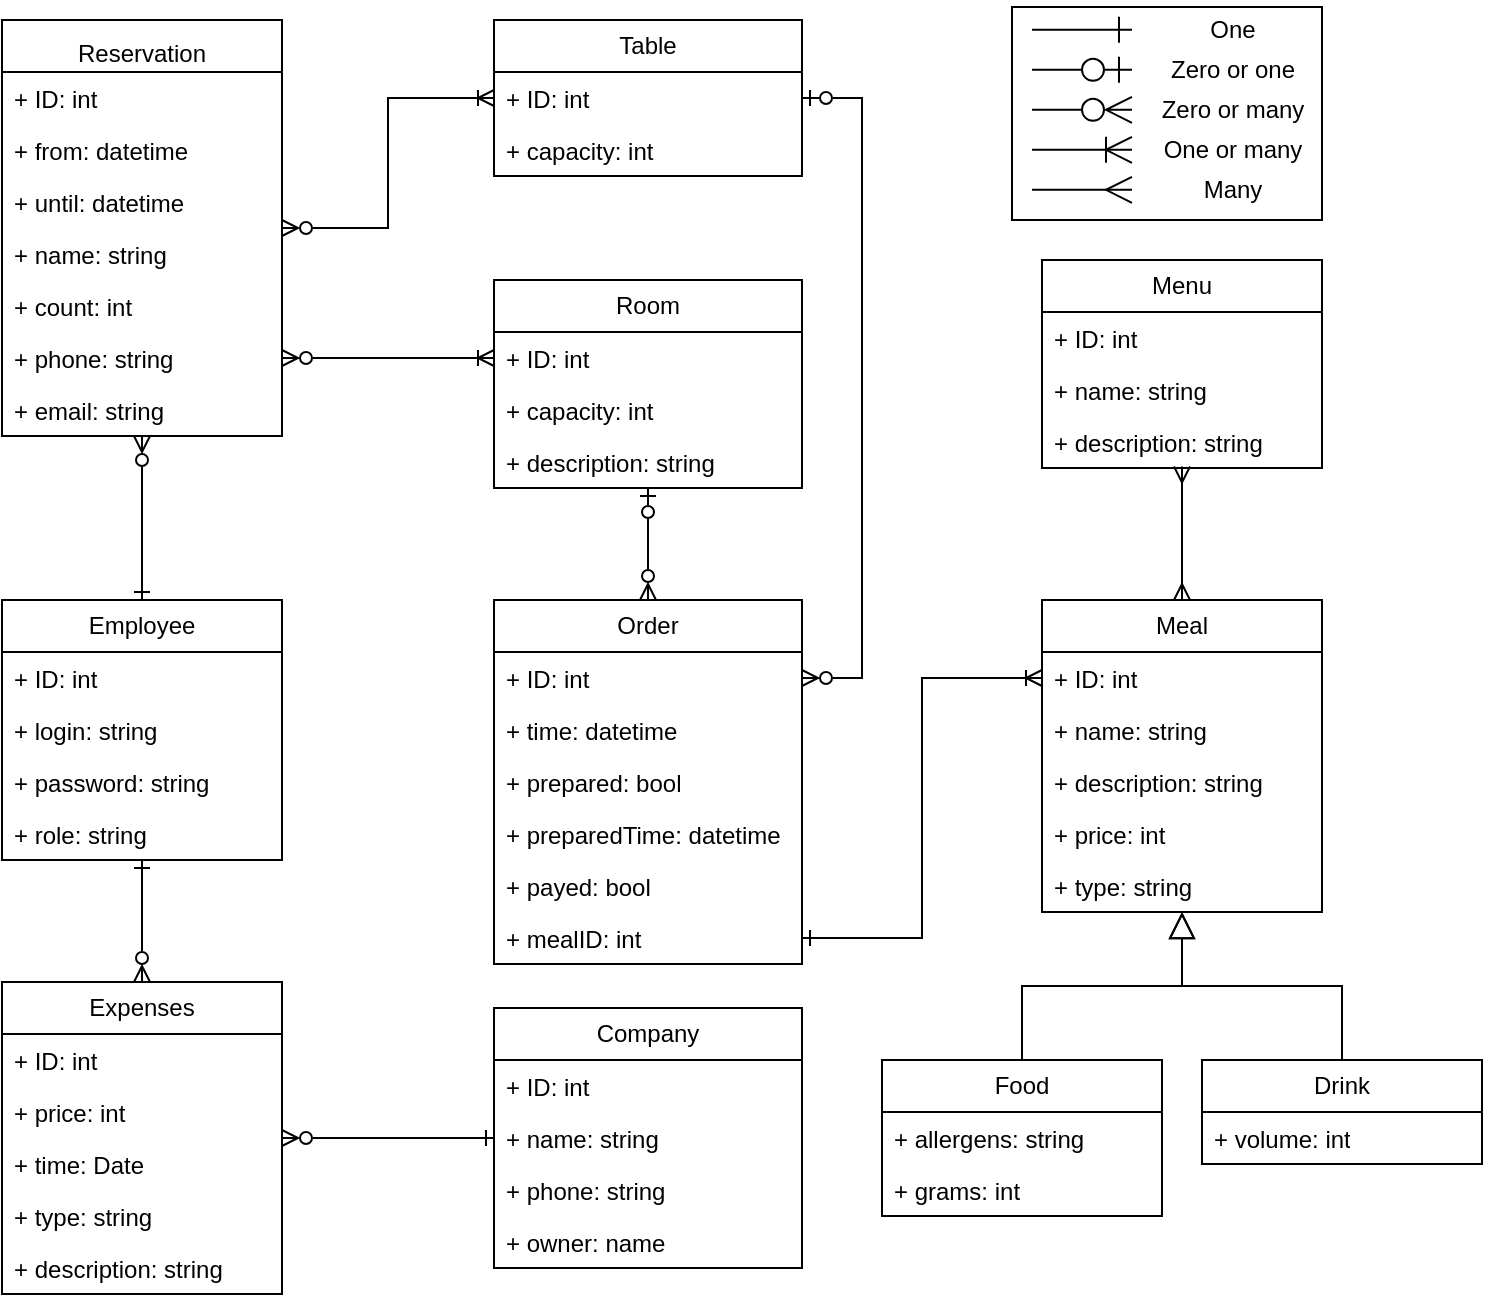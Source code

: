 <mxfile>
    <diagram id="C5RBs43oDa-KdzZeNtuy" name="Page-1">
        <mxGraphModel dx="1216" dy="1306" grid="1" gridSize="10" guides="1" tooltips="1" connect="1" arrows="1" fold="1" page="1" pageScale="1" pageWidth="1169" pageHeight="827" math="0" shadow="0">
            <root>
                <mxCell id="WIyWlLk6GJQsqaUBKTNV-0"/>
                <mxCell id="WIyWlLk6GJQsqaUBKTNV-1" parent="WIyWlLk6GJQsqaUBKTNV-0"/>
                <mxCell id="12" value="" style="rounded=0;whiteSpace=wrap;html=1;fontSize=12;" parent="WIyWlLk6GJQsqaUBKTNV-1" vertex="1">
                    <mxGeometry x="575" y="-816.5" width="155" height="106.5" as="geometry"/>
                </mxCell>
                <mxCell id="81g2fxTkUraFjSFszNYN-0" value="Reservation" style="swimlane;fontStyle=0;childLayout=stackLayout;horizontal=1;startSize=26;fillColor=none;horizontalStack=0;resizeParent=1;resizeParentMax=0;resizeLast=0;collapsible=1;marginBottom=0;whiteSpace=wrap;html=1;verticalAlign=bottom;fontSize=12;" parent="WIyWlLk6GJQsqaUBKTNV-1" vertex="1">
                    <mxGeometry x="70" y="-810" width="140" height="208" as="geometry"/>
                </mxCell>
                <mxCell id="81g2fxTkUraFjSFszNYN-1" value="+ ID: int" style="text;strokeColor=none;fillColor=none;align=left;verticalAlign=top;spacingLeft=4;spacingRight=4;overflow=hidden;rotatable=0;points=[[0,0.5],[1,0.5]];portConstraint=eastwest;whiteSpace=wrap;html=1;fontSize=12;" parent="81g2fxTkUraFjSFszNYN-0" vertex="1">
                    <mxGeometry y="26" width="140" height="26" as="geometry"/>
                </mxCell>
                <mxCell id="81g2fxTkUraFjSFszNYN-2" value="+ from: datetime" style="text;strokeColor=none;fillColor=none;align=left;verticalAlign=top;spacingLeft=4;spacingRight=4;overflow=hidden;rotatable=0;points=[[0,0.5],[1,0.5]];portConstraint=eastwest;whiteSpace=wrap;html=1;fontSize=12;" parent="81g2fxTkUraFjSFszNYN-0" vertex="1">
                    <mxGeometry y="52" width="140" height="26" as="geometry"/>
                </mxCell>
                <mxCell id="81g2fxTkUraFjSFszNYN-3" value="+ until: datetime" style="text;strokeColor=none;fillColor=none;align=left;verticalAlign=top;spacingLeft=4;spacingRight=4;overflow=hidden;rotatable=0;points=[[0,0.5],[1,0.5]];portConstraint=eastwest;whiteSpace=wrap;html=1;fontSize=12;" parent="81g2fxTkUraFjSFszNYN-0" vertex="1">
                    <mxGeometry y="78" width="140" height="26" as="geometry"/>
                </mxCell>
                <mxCell id="81g2fxTkUraFjSFszNYN-13" value="+ name: string" style="text;strokeColor=none;fillColor=none;align=left;verticalAlign=top;spacingLeft=4;spacingRight=4;overflow=hidden;rotatable=0;points=[[0,0.5],[1,0.5]];portConstraint=eastwest;whiteSpace=wrap;html=1;fontSize=12;" parent="81g2fxTkUraFjSFszNYN-0" vertex="1">
                    <mxGeometry y="104" width="140" height="26" as="geometry"/>
                </mxCell>
                <mxCell id="81g2fxTkUraFjSFszNYN-14" value="+ count: int" style="text;strokeColor=none;fillColor=none;align=left;verticalAlign=top;spacingLeft=4;spacingRight=4;overflow=hidden;rotatable=0;points=[[0,0.5],[1,0.5]];portConstraint=eastwest;whiteSpace=wrap;html=1;fontSize=12;" parent="81g2fxTkUraFjSFszNYN-0" vertex="1">
                    <mxGeometry y="130" width="140" height="26" as="geometry"/>
                </mxCell>
                <mxCell id="81g2fxTkUraFjSFszNYN-12" value="+ phone: string" style="text;strokeColor=none;fillColor=none;align=left;verticalAlign=top;spacingLeft=4;spacingRight=4;overflow=hidden;rotatable=0;points=[[0,0.5],[1,0.5]];portConstraint=eastwest;whiteSpace=wrap;html=1;fontSize=12;" parent="81g2fxTkUraFjSFszNYN-0" vertex="1">
                    <mxGeometry y="156" width="140" height="26" as="geometry"/>
                </mxCell>
                <mxCell id="81g2fxTkUraFjSFszNYN-16" value="+ email: string" style="text;strokeColor=none;fillColor=none;align=left;verticalAlign=top;spacingLeft=4;spacingRight=4;overflow=hidden;rotatable=0;points=[[0,0.5],[1,0.5]];portConstraint=eastwest;whiteSpace=wrap;html=1;fontSize=12;" parent="81g2fxTkUraFjSFszNYN-0" vertex="1">
                    <mxGeometry y="182" width="140" height="26" as="geometry"/>
                </mxCell>
                <mxCell id="81g2fxTkUraFjSFszNYN-4" value="Room" style="swimlane;fontStyle=0;childLayout=stackLayout;horizontal=1;startSize=26;fillColor=none;horizontalStack=0;resizeParent=1;resizeParentMax=0;resizeLast=0;collapsible=1;marginBottom=0;whiteSpace=wrap;html=1;fontSize=12;" parent="WIyWlLk6GJQsqaUBKTNV-1" vertex="1">
                    <mxGeometry x="316" y="-680" width="154" height="104" as="geometry"/>
                </mxCell>
                <mxCell id="81g2fxTkUraFjSFszNYN-17" value="+ ID: int" style="text;strokeColor=none;fillColor=none;align=left;verticalAlign=top;spacingLeft=4;spacingRight=4;overflow=hidden;rotatable=0;points=[[0,0.5],[1,0.5]];portConstraint=eastwest;whiteSpace=wrap;html=1;fontSize=12;" parent="81g2fxTkUraFjSFszNYN-4" vertex="1">
                    <mxGeometry y="26" width="154" height="26" as="geometry"/>
                </mxCell>
                <mxCell id="81g2fxTkUraFjSFszNYN-5" value="+ capacity: int" style="text;strokeColor=none;fillColor=none;align=left;verticalAlign=top;spacingLeft=4;spacingRight=4;overflow=hidden;rotatable=0;points=[[0,0.5],[1,0.5]];portConstraint=eastwest;whiteSpace=wrap;html=1;fontSize=12;" parent="81g2fxTkUraFjSFszNYN-4" vertex="1">
                    <mxGeometry y="52" width="154" height="26" as="geometry"/>
                </mxCell>
                <mxCell id="81g2fxTkUraFjSFszNYN-6" value="+ description: string" style="text;strokeColor=none;fillColor=none;align=left;verticalAlign=top;spacingLeft=4;spacingRight=4;overflow=hidden;rotatable=0;points=[[0,0.5],[1,0.5]];portConstraint=eastwest;whiteSpace=wrap;html=1;fontSize=12;" parent="81g2fxTkUraFjSFszNYN-4" vertex="1">
                    <mxGeometry y="78" width="154" height="26" as="geometry"/>
                </mxCell>
                <mxCell id="81g2fxTkUraFjSFszNYN-8" value="Expenses" style="swimlane;fontStyle=0;childLayout=stackLayout;horizontal=1;startSize=26;fillColor=none;horizontalStack=0;resizeParent=1;resizeParentMax=0;resizeLast=0;collapsible=1;marginBottom=0;whiteSpace=wrap;html=1;fontSize=12;" parent="WIyWlLk6GJQsqaUBKTNV-1" vertex="1">
                    <mxGeometry x="70" y="-329" width="140" height="156" as="geometry"/>
                </mxCell>
                <mxCell id="81g2fxTkUraFjSFszNYN-31" value="+ ID: int" style="text;strokeColor=none;fillColor=none;align=left;verticalAlign=top;spacingLeft=4;spacingRight=4;overflow=hidden;rotatable=0;points=[[0,0.5],[1,0.5]];portConstraint=eastwest;whiteSpace=wrap;html=1;fontSize=12;" parent="81g2fxTkUraFjSFszNYN-8" vertex="1">
                    <mxGeometry y="26" width="140" height="26" as="geometry"/>
                </mxCell>
                <mxCell id="81g2fxTkUraFjSFszNYN-9" value="+ price: int" style="text;strokeColor=none;fillColor=none;align=left;verticalAlign=top;spacingLeft=4;spacingRight=4;overflow=hidden;rotatable=0;points=[[0,0.5],[1,0.5]];portConstraint=eastwest;whiteSpace=wrap;html=1;fontSize=12;" parent="81g2fxTkUraFjSFszNYN-8" vertex="1">
                    <mxGeometry y="52" width="140" height="26" as="geometry"/>
                </mxCell>
                <mxCell id="81g2fxTkUraFjSFszNYN-10" value="+ time: Date" style="text;strokeColor=none;fillColor=none;align=left;verticalAlign=top;spacingLeft=4;spacingRight=4;overflow=hidden;rotatable=0;points=[[0,0.5],[1,0.5]];portConstraint=eastwest;whiteSpace=wrap;html=1;fontSize=12;" parent="81g2fxTkUraFjSFszNYN-8" vertex="1">
                    <mxGeometry y="78" width="140" height="26" as="geometry"/>
                </mxCell>
                <mxCell id="81g2fxTkUraFjSFszNYN-11" value="+ type: string" style="text;strokeColor=none;fillColor=none;align=left;verticalAlign=top;spacingLeft=4;spacingRight=4;overflow=hidden;rotatable=0;points=[[0,0.5],[1,0.5]];portConstraint=eastwest;whiteSpace=wrap;html=1;fontSize=12;" parent="81g2fxTkUraFjSFszNYN-8" vertex="1">
                    <mxGeometry y="104" width="140" height="26" as="geometry"/>
                </mxCell>
                <mxCell id="81g2fxTkUraFjSFszNYN-32" value="+ description: string" style="text;strokeColor=none;fillColor=none;align=left;verticalAlign=top;spacingLeft=4;spacingRight=4;overflow=hidden;rotatable=0;points=[[0,0.5],[1,0.5]];portConstraint=eastwest;whiteSpace=wrap;html=1;fontSize=12;" parent="81g2fxTkUraFjSFszNYN-8" vertex="1">
                    <mxGeometry y="130" width="140" height="26" as="geometry"/>
                </mxCell>
                <mxCell id="81g2fxTkUraFjSFszNYN-18" value="Table" style="swimlane;fontStyle=0;childLayout=stackLayout;horizontal=1;startSize=26;fillColor=none;horizontalStack=0;resizeParent=1;resizeParentMax=0;resizeLast=0;collapsible=1;marginBottom=0;whiteSpace=wrap;html=1;fontSize=12;" parent="WIyWlLk6GJQsqaUBKTNV-1" vertex="1">
                    <mxGeometry x="316" y="-810" width="154" height="78" as="geometry"/>
                </mxCell>
                <mxCell id="81g2fxTkUraFjSFszNYN-19" value="+ ID: int" style="text;strokeColor=none;fillColor=none;align=left;verticalAlign=top;spacingLeft=4;spacingRight=4;overflow=hidden;rotatable=0;points=[[0,0.5],[1,0.5]];portConstraint=eastwest;whiteSpace=wrap;html=1;fontSize=12;" parent="81g2fxTkUraFjSFszNYN-18" vertex="1">
                    <mxGeometry y="26" width="154" height="26" as="geometry"/>
                </mxCell>
                <mxCell id="81g2fxTkUraFjSFszNYN-20" value="+ capacity: int" style="text;strokeColor=none;fillColor=none;align=left;verticalAlign=top;spacingLeft=4;spacingRight=4;overflow=hidden;rotatable=0;points=[[0,0.5],[1,0.5]];portConstraint=eastwest;whiteSpace=wrap;html=1;fontSize=12;" parent="81g2fxTkUraFjSFszNYN-18" vertex="1">
                    <mxGeometry y="52" width="154" height="26" as="geometry"/>
                </mxCell>
                <mxCell id="81g2fxTkUraFjSFszNYN-67" value="" style="edgeStyle=orthogonalEdgeStyle;rounded=0;orthogonalLoop=1;jettySize=auto;html=1;startArrow=ERone;startFill=0;endArrow=ERzeroToMany;endFill=0;fontSize=12;" parent="WIyWlLk6GJQsqaUBKTNV-1" source="81g2fxTkUraFjSFszNYN-22" target="81g2fxTkUraFjSFszNYN-0" edge="1">
                    <mxGeometry relative="1" as="geometry"/>
                </mxCell>
                <mxCell id="81g2fxTkUraFjSFszNYN-22" value="Employee" style="swimlane;fontStyle=0;childLayout=stackLayout;horizontal=1;startSize=26;fillColor=none;horizontalStack=0;resizeParent=1;resizeParentMax=0;resizeLast=0;collapsible=1;marginBottom=0;whiteSpace=wrap;html=1;fontSize=12;" parent="WIyWlLk6GJQsqaUBKTNV-1" vertex="1">
                    <mxGeometry x="70" y="-520" width="140" height="130" as="geometry"/>
                </mxCell>
                <mxCell id="81g2fxTkUraFjSFszNYN-30" value="+ ID: int" style="text;strokeColor=none;fillColor=none;align=left;verticalAlign=top;spacingLeft=4;spacingRight=4;overflow=hidden;rotatable=0;points=[[0,0.5],[1,0.5]];portConstraint=eastwest;whiteSpace=wrap;html=1;fontSize=12;" parent="81g2fxTkUraFjSFszNYN-22" vertex="1">
                    <mxGeometry y="26" width="140" height="26" as="geometry"/>
                </mxCell>
                <mxCell id="81g2fxTkUraFjSFszNYN-23" value="+ login: string" style="text;strokeColor=none;fillColor=none;align=left;verticalAlign=top;spacingLeft=4;spacingRight=4;overflow=hidden;rotatable=0;points=[[0,0.5],[1,0.5]];portConstraint=eastwest;whiteSpace=wrap;html=1;fontSize=12;" parent="81g2fxTkUraFjSFszNYN-22" vertex="1">
                    <mxGeometry y="52" width="140" height="26" as="geometry"/>
                </mxCell>
                <mxCell id="81g2fxTkUraFjSFszNYN-24" value="+ password: string" style="text;strokeColor=none;fillColor=none;align=left;verticalAlign=top;spacingLeft=4;spacingRight=4;overflow=hidden;rotatable=0;points=[[0,0.5],[1,0.5]];portConstraint=eastwest;whiteSpace=wrap;html=1;fontSize=12;" parent="81g2fxTkUraFjSFszNYN-22" vertex="1">
                    <mxGeometry y="78" width="140" height="26" as="geometry"/>
                </mxCell>
                <mxCell id="81g2fxTkUraFjSFszNYN-25" value="+ role: string" style="text;strokeColor=none;fillColor=none;align=left;verticalAlign=top;spacingLeft=4;spacingRight=4;overflow=hidden;rotatable=0;points=[[0,0.5],[1,0.5]];portConstraint=eastwest;whiteSpace=wrap;html=1;fontSize=12;" parent="81g2fxTkUraFjSFszNYN-22" vertex="1">
                    <mxGeometry y="104" width="140" height="26" as="geometry"/>
                </mxCell>
                <mxCell id="9" style="edgeStyle=orthogonalEdgeStyle;html=1;exitX=0.5;exitY=0;exitDx=0;exitDy=0;entryX=0.5;entryY=1;entryDx=0;entryDy=0;rounded=0;endArrow=block;endFill=0;strokeWidth=1;endSize=11;fontSize=12;" parent="WIyWlLk6GJQsqaUBKTNV-1" source="81g2fxTkUraFjSFszNYN-26" target="1" edge="1">
                    <mxGeometry relative="1" as="geometry"/>
                </mxCell>
                <mxCell id="81g2fxTkUraFjSFszNYN-26" value="Food" style="swimlane;fontStyle=0;childLayout=stackLayout;horizontal=1;startSize=26;fillColor=none;horizontalStack=0;resizeParent=1;resizeParentMax=0;resizeLast=0;collapsible=1;marginBottom=0;whiteSpace=wrap;html=1;fontSize=12;" parent="WIyWlLk6GJQsqaUBKTNV-1" vertex="1">
                    <mxGeometry x="510" y="-290" width="140" height="78" as="geometry"/>
                </mxCell>
                <mxCell id="81g2fxTkUraFjSFszNYN-27" value="+ allergens: string" style="text;strokeColor=none;fillColor=none;align=left;verticalAlign=top;spacingLeft=4;spacingRight=4;overflow=hidden;rotatable=0;points=[[0,0.5],[1,0.5]];portConstraint=eastwest;whiteSpace=wrap;html=1;fontSize=12;" parent="81g2fxTkUraFjSFszNYN-26" vertex="1">
                    <mxGeometry y="26" width="140" height="26" as="geometry"/>
                </mxCell>
                <mxCell id="81g2fxTkUraFjSFszNYN-28" value="+ grams: int" style="text;strokeColor=none;fillColor=none;align=left;verticalAlign=top;spacingLeft=4;spacingRight=4;overflow=hidden;rotatable=0;points=[[0,0.5],[1,0.5]];portConstraint=eastwest;whiteSpace=wrap;html=1;fontSize=12;" parent="81g2fxTkUraFjSFszNYN-26" vertex="1">
                    <mxGeometry y="52" width="140" height="26" as="geometry"/>
                </mxCell>
                <mxCell id="81g2fxTkUraFjSFszNYN-33" value="Company" style="swimlane;fontStyle=0;childLayout=stackLayout;horizontal=1;startSize=26;fillColor=none;horizontalStack=0;resizeParent=1;resizeParentMax=0;resizeLast=0;collapsible=1;marginBottom=0;whiteSpace=wrap;html=1;fontSize=12;" parent="WIyWlLk6GJQsqaUBKTNV-1" vertex="1">
                    <mxGeometry x="316" y="-316" width="154" height="130" as="geometry"/>
                </mxCell>
                <mxCell id="81g2fxTkUraFjSFszNYN-37" value="+ ID: int" style="text;strokeColor=none;fillColor=none;align=left;verticalAlign=top;spacingLeft=4;spacingRight=4;overflow=hidden;rotatable=0;points=[[0,0.5],[1,0.5]];portConstraint=eastwest;whiteSpace=wrap;html=1;fontSize=12;" parent="81g2fxTkUraFjSFszNYN-33" vertex="1">
                    <mxGeometry y="26" width="154" height="26" as="geometry"/>
                </mxCell>
                <mxCell id="81g2fxTkUraFjSFszNYN-38" value="+ name: string" style="text;strokeColor=none;fillColor=none;align=left;verticalAlign=top;spacingLeft=4;spacingRight=4;overflow=hidden;rotatable=0;points=[[0,0.5],[1,0.5]];portConstraint=eastwest;whiteSpace=wrap;html=1;fontSize=12;" parent="81g2fxTkUraFjSFszNYN-33" vertex="1">
                    <mxGeometry y="52" width="154" height="26" as="geometry"/>
                </mxCell>
                <mxCell id="81g2fxTkUraFjSFszNYN-39" value="+ phone: string" style="text;strokeColor=none;fillColor=none;align=left;verticalAlign=top;spacingLeft=4;spacingRight=4;overflow=hidden;rotatable=0;points=[[0,0.5],[1,0.5]];portConstraint=eastwest;whiteSpace=wrap;html=1;fontSize=12;" parent="81g2fxTkUraFjSFszNYN-33" vertex="1">
                    <mxGeometry y="78" width="154" height="26" as="geometry"/>
                </mxCell>
                <mxCell id="81g2fxTkUraFjSFszNYN-34" value="+ owner: name" style="text;strokeColor=none;fillColor=none;align=left;verticalAlign=top;spacingLeft=4;spacingRight=4;overflow=hidden;rotatable=0;points=[[0,0.5],[1,0.5]];portConstraint=eastwest;whiteSpace=wrap;html=1;fontSize=12;" parent="81g2fxTkUraFjSFszNYN-33" vertex="1">
                    <mxGeometry y="104" width="154" height="26" as="geometry"/>
                </mxCell>
                <mxCell id="81g2fxTkUraFjSFszNYN-40" value="Menu" style="swimlane;fontStyle=0;childLayout=stackLayout;horizontal=1;startSize=26;fillColor=none;horizontalStack=0;resizeParent=1;resizeParentMax=0;resizeLast=0;collapsible=1;marginBottom=0;whiteSpace=wrap;html=1;fontSize=12;" parent="WIyWlLk6GJQsqaUBKTNV-1" vertex="1">
                    <mxGeometry x="590" y="-690" width="140" height="104" as="geometry"/>
                </mxCell>
                <mxCell id="81g2fxTkUraFjSFszNYN-64" value="+ ID: int" style="text;strokeColor=none;fillColor=none;align=left;verticalAlign=top;spacingLeft=4;spacingRight=4;overflow=hidden;rotatable=0;points=[[0,0.5],[1,0.5]];portConstraint=eastwest;whiteSpace=wrap;html=1;fontSize=12;" parent="81g2fxTkUraFjSFszNYN-40" vertex="1">
                    <mxGeometry y="26" width="140" height="26" as="geometry"/>
                </mxCell>
                <mxCell id="81g2fxTkUraFjSFszNYN-65" value="+ name: string" style="text;strokeColor=none;fillColor=none;align=left;verticalAlign=top;spacingLeft=4;spacingRight=4;overflow=hidden;rotatable=0;points=[[0,0.5],[1,0.5]];portConstraint=eastwest;whiteSpace=wrap;html=1;fontSize=12;" parent="81g2fxTkUraFjSFszNYN-40" vertex="1">
                    <mxGeometry y="52" width="140" height="26" as="geometry"/>
                </mxCell>
                <mxCell id="81g2fxTkUraFjSFszNYN-66" value="+ description: string" style="text;strokeColor=none;fillColor=none;align=left;verticalAlign=top;spacingLeft=4;spacingRight=4;overflow=hidden;rotatable=0;points=[[0,0.5],[1,0.5]];portConstraint=eastwest;whiteSpace=wrap;html=1;fontSize=12;" parent="81g2fxTkUraFjSFszNYN-40" vertex="1">
                    <mxGeometry y="78" width="140" height="26" as="geometry"/>
                </mxCell>
                <mxCell id="81g2fxTkUraFjSFszNYN-44" value="Order" style="swimlane;fontStyle=0;childLayout=stackLayout;horizontal=1;startSize=26;fillColor=none;horizontalStack=0;resizeParent=1;resizeParentMax=0;resizeLast=0;collapsible=1;marginBottom=0;whiteSpace=wrap;html=1;fontSize=12;" parent="WIyWlLk6GJQsqaUBKTNV-1" vertex="1">
                    <mxGeometry x="316" y="-520" width="154" height="182" as="geometry"/>
                </mxCell>
                <mxCell id="81g2fxTkUraFjSFszNYN-48" value="+ ID: int" style="text;strokeColor=none;fillColor=none;align=left;verticalAlign=top;spacingLeft=4;spacingRight=4;overflow=hidden;rotatable=0;points=[[0,0.5],[1,0.5]];portConstraint=eastwest;whiteSpace=wrap;html=1;fontSize=12;" parent="81g2fxTkUraFjSFszNYN-44" vertex="1">
                    <mxGeometry y="26" width="154" height="26" as="geometry"/>
                </mxCell>
                <mxCell id="81g2fxTkUraFjSFszNYN-49" value="+ time: datetime" style="text;strokeColor=none;fillColor=none;align=left;verticalAlign=top;spacingLeft=4;spacingRight=4;overflow=hidden;rotatable=0;points=[[0,0.5],[1,0.5]];portConstraint=eastwest;whiteSpace=wrap;html=1;fontSize=12;" parent="81g2fxTkUraFjSFszNYN-44" vertex="1">
                    <mxGeometry y="52" width="154" height="26" as="geometry"/>
                </mxCell>
                <mxCell id="81g2fxTkUraFjSFszNYN-45" value="+ prepared: bool" style="text;strokeColor=none;fillColor=none;align=left;verticalAlign=top;spacingLeft=4;spacingRight=4;overflow=hidden;rotatable=0;points=[[0,0.5],[1,0.5]];portConstraint=eastwest;whiteSpace=wrap;html=1;fontSize=12;" parent="81g2fxTkUraFjSFszNYN-44" vertex="1">
                    <mxGeometry y="78" width="154" height="26" as="geometry"/>
                </mxCell>
                <mxCell id="81g2fxTkUraFjSFszNYN-46" value="+ preparedTime: datetime" style="text;strokeColor=none;fillColor=none;align=left;verticalAlign=top;spacingLeft=4;spacingRight=4;overflow=hidden;rotatable=0;points=[[0,0.5],[1,0.5]];portConstraint=eastwest;whiteSpace=wrap;html=1;fontSize=12;" parent="81g2fxTkUraFjSFszNYN-44" vertex="1">
                    <mxGeometry y="104" width="154" height="26" as="geometry"/>
                </mxCell>
                <mxCell id="81g2fxTkUraFjSFszNYN-47" value="+ payed: bool" style="text;strokeColor=none;fillColor=none;align=left;verticalAlign=top;spacingLeft=4;spacingRight=4;overflow=hidden;rotatable=0;points=[[0,0.5],[1,0.5]];portConstraint=eastwest;whiteSpace=wrap;html=1;fontSize=12;" parent="81g2fxTkUraFjSFszNYN-44" vertex="1">
                    <mxGeometry y="130" width="154" height="26" as="geometry"/>
                </mxCell>
                <mxCell id="31" value="+ mealID: int" style="text;strokeColor=none;fillColor=none;align=left;verticalAlign=top;spacingLeft=4;spacingRight=4;overflow=hidden;rotatable=0;points=[[0,0.5],[1,0.5]];portConstraint=eastwest;whiteSpace=wrap;html=1;fontSize=12;" parent="81g2fxTkUraFjSFszNYN-44" vertex="1">
                    <mxGeometry y="156" width="154" height="26" as="geometry"/>
                </mxCell>
                <mxCell id="10" style="edgeStyle=orthogonalEdgeStyle;html=1;exitX=0.5;exitY=0;exitDx=0;exitDy=0;entryX=0.5;entryY=1;entryDx=0;entryDy=0;endArrow=block;endFill=0;rounded=0;strokeWidth=1;endSize=11;fontSize=12;" parent="WIyWlLk6GJQsqaUBKTNV-1" source="81g2fxTkUraFjSFszNYN-55" target="1" edge="1">
                    <mxGeometry relative="1" as="geometry"/>
                </mxCell>
                <mxCell id="81g2fxTkUraFjSFszNYN-55" value="Drink" style="swimlane;fontStyle=0;childLayout=stackLayout;horizontal=1;startSize=26;fillColor=none;horizontalStack=0;resizeParent=1;resizeParentMax=0;resizeLast=0;collapsible=1;marginBottom=0;whiteSpace=wrap;html=1;fontSize=12;" parent="WIyWlLk6GJQsqaUBKTNV-1" vertex="1">
                    <mxGeometry x="670" y="-290" width="140" height="52" as="geometry"/>
                </mxCell>
                <mxCell id="81g2fxTkUraFjSFszNYN-62" value="+ volume: int" style="text;strokeColor=none;fillColor=none;align=left;verticalAlign=top;spacingLeft=4;spacingRight=4;overflow=hidden;rotatable=0;points=[[0,0.5],[1,0.5]];portConstraint=eastwest;whiteSpace=wrap;html=1;fontSize=12;" parent="81g2fxTkUraFjSFszNYN-55" vertex="1">
                    <mxGeometry y="26" width="140" height="26" as="geometry"/>
                </mxCell>
                <mxCell id="81g2fxTkUraFjSFszNYN-70" style="edgeStyle=orthogonalEdgeStyle;rounded=0;orthogonalLoop=1;jettySize=auto;html=1;startArrow=ERzeroToMany;startFill=0;endArrow=ERoneToMany;endFill=0;fontSize=12;" parent="WIyWlLk6GJQsqaUBKTNV-1" source="81g2fxTkUraFjSFszNYN-0" target="81g2fxTkUraFjSFszNYN-18" edge="1">
                    <mxGeometry relative="1" as="geometry"/>
                </mxCell>
                <mxCell id="81g2fxTkUraFjSFszNYN-73" style="edgeStyle=orthogonalEdgeStyle;rounded=0;orthogonalLoop=1;jettySize=auto;html=1;entryX=0;entryY=0.5;entryDx=0;entryDy=0;startArrow=ERzeroToMany;startFill=0;endArrow=ERoneToMany;endFill=0;fontSize=12;" parent="WIyWlLk6GJQsqaUBKTNV-1" source="81g2fxTkUraFjSFszNYN-12" target="81g2fxTkUraFjSFszNYN-17" edge="1">
                    <mxGeometry relative="1" as="geometry"/>
                </mxCell>
                <mxCell id="81g2fxTkUraFjSFszNYN-75" style="rounded=0;orthogonalLoop=1;jettySize=auto;html=1;edgeStyle=orthogonalEdgeStyle;startArrow=ERzeroToMany;startFill=0;endArrow=ERzeroToOne;endFill=0;fontSize=12;" parent="WIyWlLk6GJQsqaUBKTNV-1" source="81g2fxTkUraFjSFszNYN-44" target="81g2fxTkUraFjSFszNYN-4" edge="1">
                    <mxGeometry relative="1" as="geometry">
                        <mxPoint x="400" y="-570" as="targetPoint"/>
                    </mxGeometry>
                </mxCell>
                <mxCell id="81g2fxTkUraFjSFszNYN-78" style="edgeStyle=orthogonalEdgeStyle;rounded=0;orthogonalLoop=1;jettySize=auto;html=1;endArrow=ERzeroToOne;endFill=0;startArrow=ERzeroToMany;startFill=0;fontSize=12;" parent="WIyWlLk6GJQsqaUBKTNV-1" source="81g2fxTkUraFjSFszNYN-44" target="81g2fxTkUraFjSFszNYN-18" edge="1">
                    <mxGeometry relative="1" as="geometry">
                        <Array as="points">
                            <mxPoint x="500" y="-481"/>
                            <mxPoint x="500" y="-771"/>
                        </Array>
                    </mxGeometry>
                </mxCell>
                <mxCell id="81g2fxTkUraFjSFszNYN-80" style="edgeStyle=orthogonalEdgeStyle;rounded=0;orthogonalLoop=1;jettySize=auto;html=1;startArrow=ERone;startFill=0;endArrow=ERoneToMany;endFill=0;fontSize=12;" parent="WIyWlLk6GJQsqaUBKTNV-1" source="31" target="2" edge="1">
                    <mxGeometry relative="1" as="geometry"/>
                </mxCell>
                <mxCell id="81g2fxTkUraFjSFszNYN-81" style="edgeStyle=orthogonalEdgeStyle;rounded=0;orthogonalLoop=1;jettySize=auto;html=1;entryX=0.5;entryY=0.971;entryDx=0;entryDy=0;entryPerimeter=0;startArrow=ERmany;startFill=0;endArrow=ERmany;endFill=0;fontSize=12;" parent="WIyWlLk6GJQsqaUBKTNV-1" source="1" target="81g2fxTkUraFjSFszNYN-66" edge="1">
                    <mxGeometry relative="1" as="geometry"/>
                </mxCell>
                <mxCell id="81g2fxTkUraFjSFszNYN-83" style="edgeStyle=orthogonalEdgeStyle;rounded=0;orthogonalLoop=1;jettySize=auto;html=1;exitX=0;exitY=0.5;exitDx=0;exitDy=0;endArrow=ERzeroToMany;endFill=0;startArrow=ERone;startFill=0;fontSize=12;" parent="WIyWlLk6GJQsqaUBKTNV-1" source="81g2fxTkUraFjSFszNYN-38" target="81g2fxTkUraFjSFszNYN-8" edge="1">
                    <mxGeometry relative="1" as="geometry"/>
                </mxCell>
                <mxCell id="81g2fxTkUraFjSFszNYN-84" style="edgeStyle=orthogonalEdgeStyle;rounded=0;orthogonalLoop=1;jettySize=auto;html=1;endArrow=ERone;endFill=0;startArrow=ERzeroToMany;startFill=0;fontSize=12;" parent="WIyWlLk6GJQsqaUBKTNV-1" source="81g2fxTkUraFjSFszNYN-8" target="81g2fxTkUraFjSFszNYN-22" edge="1">
                    <mxGeometry relative="1" as="geometry"/>
                </mxCell>
                <mxCell id="1" value="Meal" style="swimlane;fontStyle=0;childLayout=stackLayout;horizontal=1;startSize=26;fillColor=none;horizontalStack=0;resizeParent=1;resizeParentMax=0;resizeLast=0;collapsible=1;marginBottom=0;whiteSpace=wrap;html=1;fontSize=12;" parent="WIyWlLk6GJQsqaUBKTNV-1" vertex="1">
                    <mxGeometry x="590" y="-520" width="140" height="156" as="geometry"/>
                </mxCell>
                <mxCell id="2" value="+ ID: int" style="text;strokeColor=none;fillColor=none;align=left;verticalAlign=top;spacingLeft=4;spacingRight=4;overflow=hidden;rotatable=0;points=[[0,0.5],[1,0.5]];portConstraint=eastwest;whiteSpace=wrap;html=1;fontSize=12;" parent="1" vertex="1">
                    <mxGeometry y="26" width="140" height="26" as="geometry"/>
                </mxCell>
                <mxCell id="3" value="+ name: string" style="text;strokeColor=none;fillColor=none;align=left;verticalAlign=top;spacingLeft=4;spacingRight=4;overflow=hidden;rotatable=0;points=[[0,0.5],[1,0.5]];portConstraint=eastwest;whiteSpace=wrap;html=1;fontSize=12;" parent="1" vertex="1">
                    <mxGeometry y="52" width="140" height="26" as="geometry"/>
                </mxCell>
                <mxCell id="4" value="+ description: string" style="text;strokeColor=none;fillColor=none;align=left;verticalAlign=top;spacingLeft=4;spacingRight=4;overflow=hidden;rotatable=0;points=[[0,0.5],[1,0.5]];portConstraint=eastwest;whiteSpace=wrap;html=1;fontSize=12;" parent="1" vertex="1">
                    <mxGeometry y="78" width="140" height="26" as="geometry"/>
                </mxCell>
                <mxCell id="6" value="+ price: int" style="text;strokeColor=none;fillColor=none;align=left;verticalAlign=top;spacingLeft=4;spacingRight=4;overflow=hidden;rotatable=0;points=[[0,0.5],[1,0.5]];portConstraint=eastwest;whiteSpace=wrap;html=1;fontSize=12;" parent="1" vertex="1">
                    <mxGeometry y="104" width="140" height="26" as="geometry"/>
                </mxCell>
                <mxCell id="7" value="+ type: string" style="text;strokeColor=none;fillColor=none;align=left;verticalAlign=top;spacingLeft=4;spacingRight=4;overflow=hidden;rotatable=0;points=[[0,0.5],[1,0.5]];portConstraint=eastwest;whiteSpace=wrap;html=1;fontSize=12;" parent="1" vertex="1">
                    <mxGeometry y="130" width="140" height="26" as="geometry"/>
                </mxCell>
                <mxCell id="11" value="" style="endArrow=ERone;html=1;rounded=0;strokeWidth=1;endSize=11;startArrow=none;startFill=0;endFill=0;fontSize=12;" parent="WIyWlLk6GJQsqaUBKTNV-1" edge="1">
                    <mxGeometry width="50" height="50" relative="1" as="geometry">
                        <mxPoint x="585" y="-805.08" as="sourcePoint"/>
                        <mxPoint x="635" y="-805.08" as="targetPoint"/>
                    </mxGeometry>
                </mxCell>
                <mxCell id="13" value="One" style="text;html=1;align=center;verticalAlign=middle;resizable=0;points=[];autosize=1;strokeColor=none;fillColor=none;fontSize=12;" parent="WIyWlLk6GJQsqaUBKTNV-1" vertex="1">
                    <mxGeometry x="660" y="-820" width="50" height="30" as="geometry"/>
                </mxCell>
                <mxCell id="14" value="" style="endArrow=ERzeroToOne;html=1;rounded=0;strokeWidth=1;endSize=11;startArrow=none;startFill=0;endFill=0;fontSize=12;" parent="WIyWlLk6GJQsqaUBKTNV-1" edge="1">
                    <mxGeometry width="50" height="50" relative="1" as="geometry">
                        <mxPoint x="585" y="-785.08" as="sourcePoint"/>
                        <mxPoint x="635" y="-785.08" as="targetPoint"/>
                    </mxGeometry>
                </mxCell>
                <mxCell id="15" value="Zero or one" style="text;html=1;align=center;verticalAlign=middle;resizable=0;points=[];autosize=1;strokeColor=none;fillColor=none;fontSize=12;" parent="WIyWlLk6GJQsqaUBKTNV-1" vertex="1">
                    <mxGeometry x="640" y="-800" width="90" height="30" as="geometry"/>
                </mxCell>
                <mxCell id="22" value="" style="endArrow=ERmany;html=1;rounded=0;strokeWidth=1;endSize=11;startArrow=none;startFill=0;endFill=0;fontSize=12;" parent="WIyWlLk6GJQsqaUBKTNV-1" edge="1">
                    <mxGeometry width="50" height="50" relative="1" as="geometry">
                        <mxPoint x="585" y="-725.08" as="sourcePoint"/>
                        <mxPoint x="635" y="-725.08" as="targetPoint"/>
                    </mxGeometry>
                </mxCell>
                <mxCell id="23" value="Many" style="text;html=1;align=center;verticalAlign=middle;resizable=0;points=[];autosize=1;strokeColor=none;fillColor=none;fontSize=12;" parent="WIyWlLk6GJQsqaUBKTNV-1" vertex="1">
                    <mxGeometry x="660" y="-740" width="50" height="30" as="geometry"/>
                </mxCell>
                <mxCell id="24" value="" style="endArrow=ERzeroToMany;html=1;rounded=0;strokeWidth=1;endSize=11;startArrow=none;startFill=0;endFill=0;fontSize=12;" parent="WIyWlLk6GJQsqaUBKTNV-1" edge="1">
                    <mxGeometry width="50" height="50" relative="1" as="geometry">
                        <mxPoint x="585" y="-765.08" as="sourcePoint"/>
                        <mxPoint x="635" y="-765.08" as="targetPoint"/>
                    </mxGeometry>
                </mxCell>
                <mxCell id="25" value="Zero or many" style="text;html=1;align=center;verticalAlign=middle;resizable=0;points=[];autosize=1;strokeColor=none;fillColor=none;fontSize=12;" parent="WIyWlLk6GJQsqaUBKTNV-1" vertex="1">
                    <mxGeometry x="640" y="-780" width="90" height="30" as="geometry"/>
                </mxCell>
                <mxCell id="29" value="" style="endArrow=ERoneToMany;html=1;rounded=0;strokeWidth=1;endSize=11;startArrow=none;startFill=0;endFill=0;fontSize=12;" parent="WIyWlLk6GJQsqaUBKTNV-1" edge="1">
                    <mxGeometry width="50" height="50" relative="1" as="geometry">
                        <mxPoint x="585" y="-745.08" as="sourcePoint"/>
                        <mxPoint x="635" y="-745.08" as="targetPoint"/>
                    </mxGeometry>
                </mxCell>
                <mxCell id="30" value="One or many" style="text;html=1;align=center;verticalAlign=middle;resizable=0;points=[];autosize=1;strokeColor=none;fillColor=none;fontSize=12;" parent="WIyWlLk6GJQsqaUBKTNV-1" vertex="1">
                    <mxGeometry x="640" y="-760" width="90" height="30" as="geometry"/>
                </mxCell>
            </root>
        </mxGraphModel>
    </diagram>
</mxfile>
